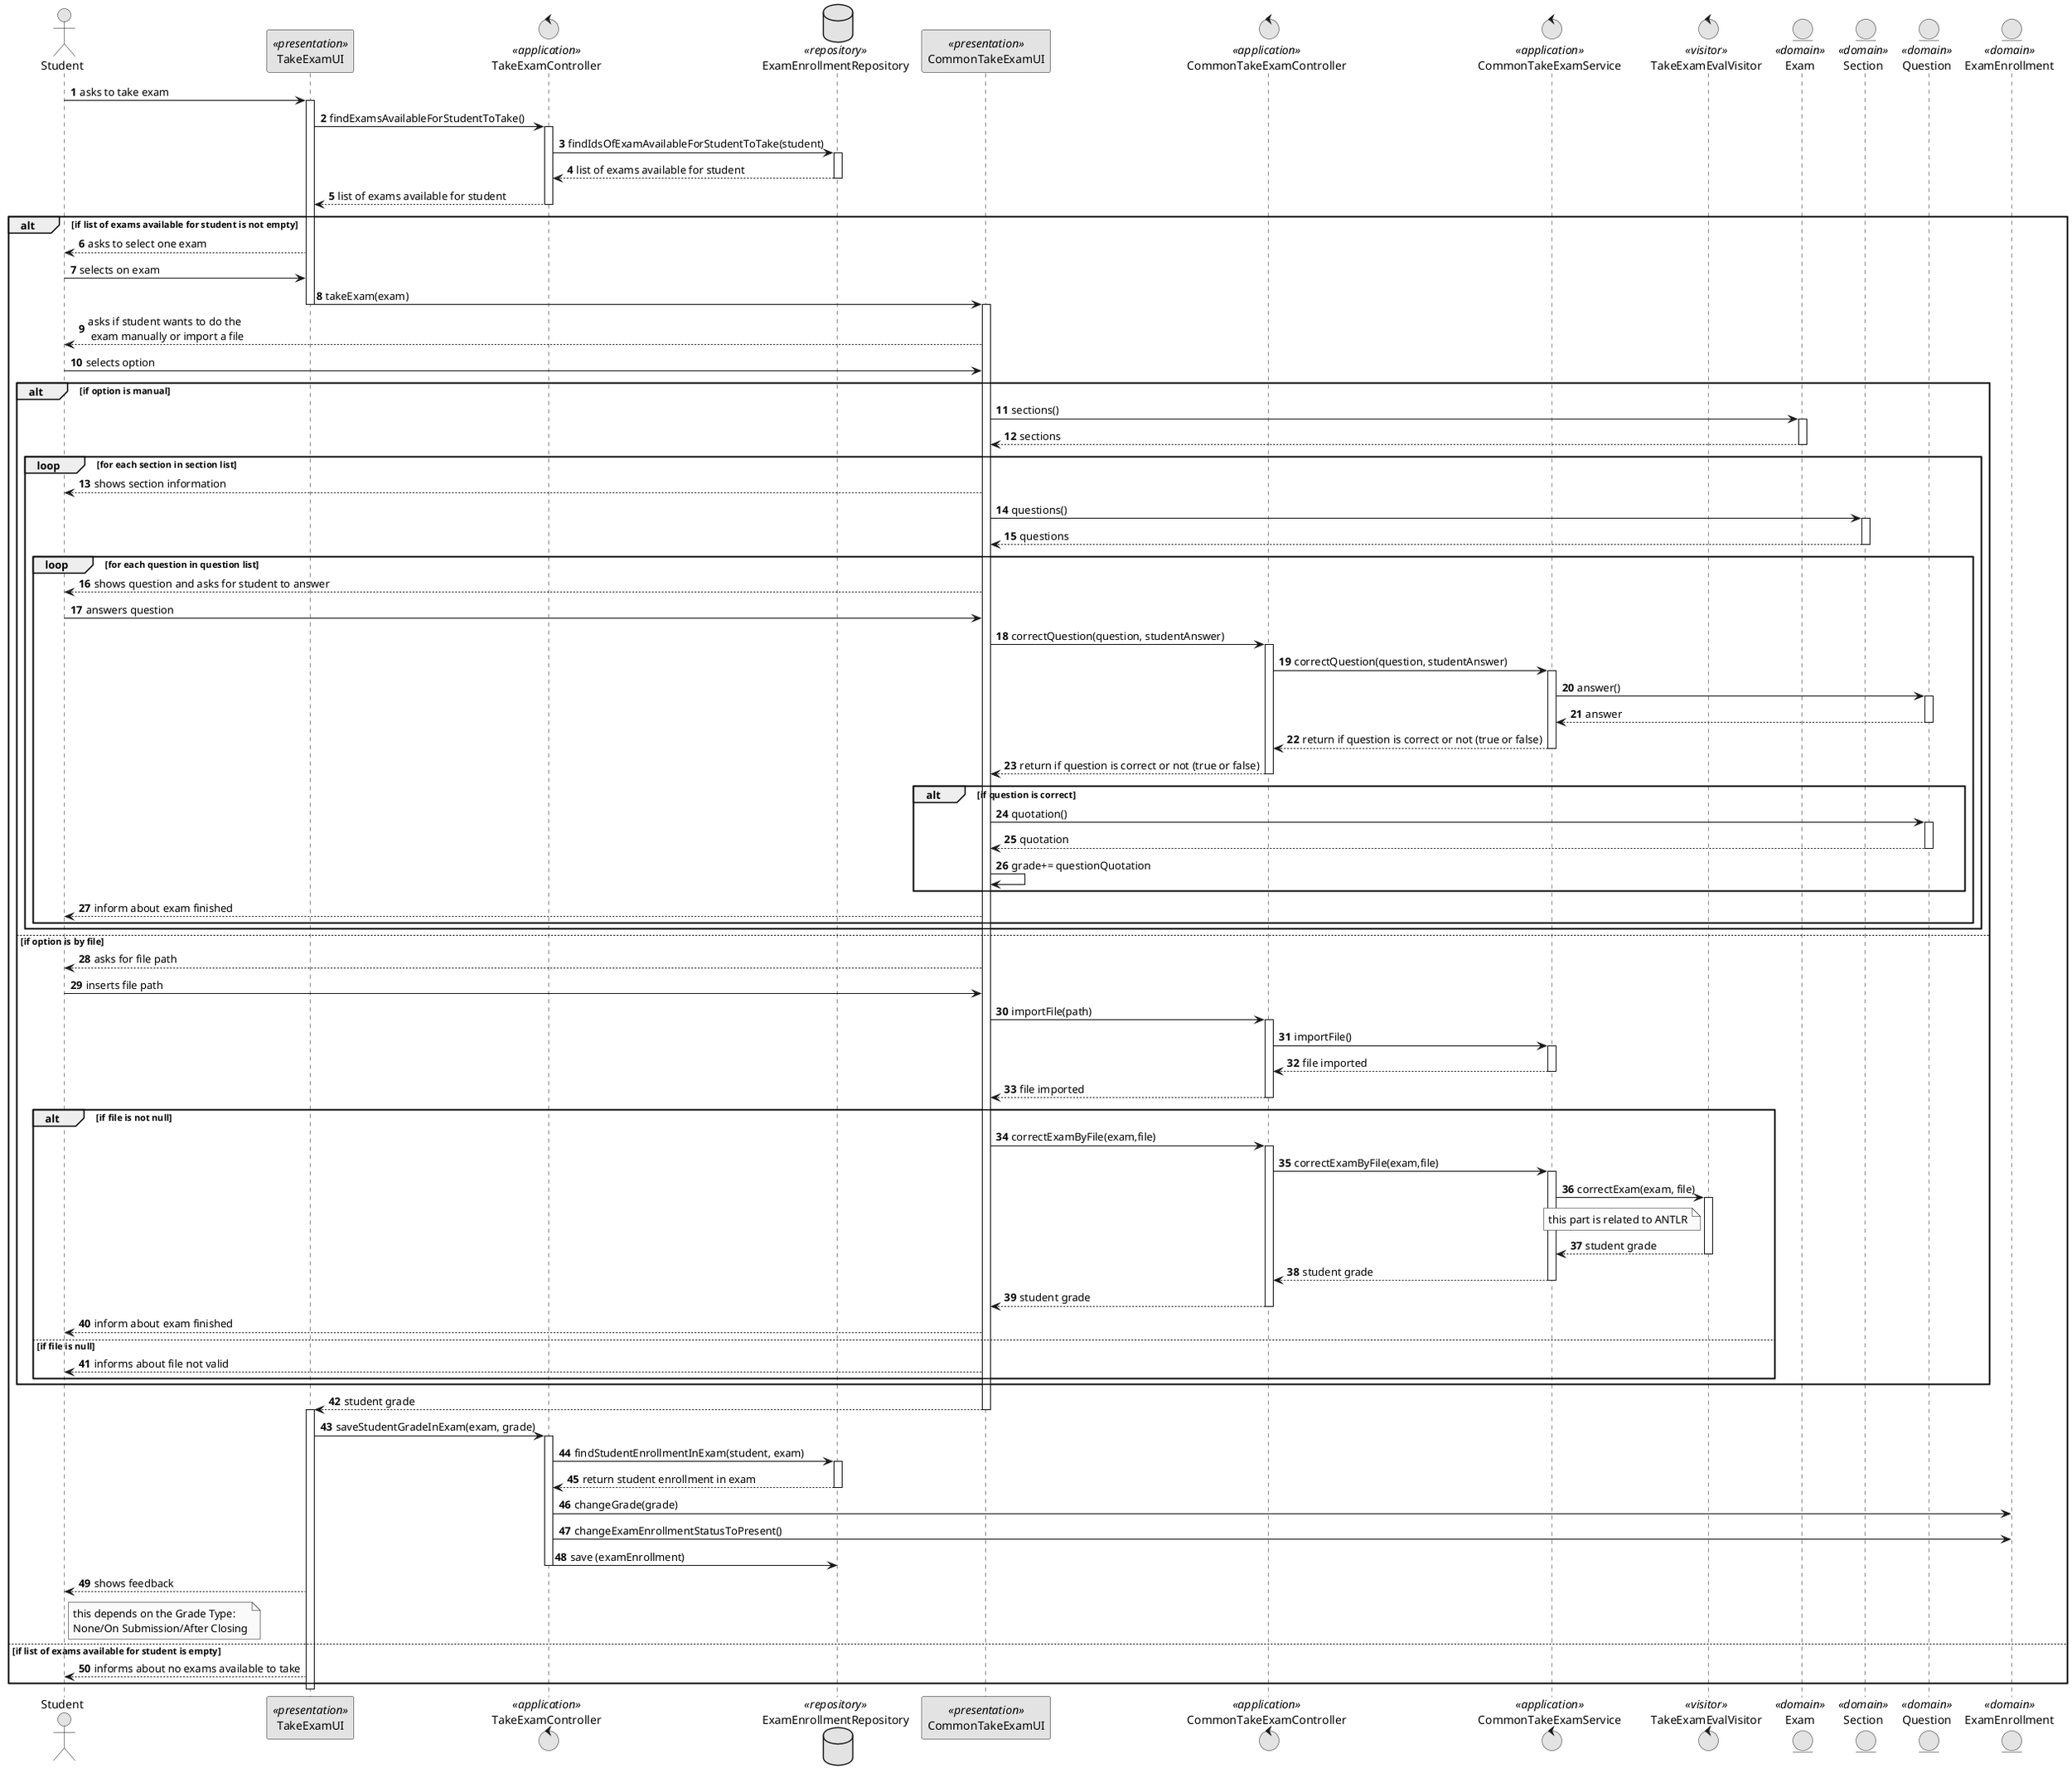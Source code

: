 @startuml
'http://plantuml.com/skinparam.html
skinparam monochrome true
skinparam packageStyle rect
skinparam defaultFontName FG Virgil
skinparam shadowing false
autonumber

actor Student as Actor
participant TakeExamUI as UI <<presentation>>
control TakeExamController as Controller <<application>>
database ExamEnrollmentRepository as ExamEnrollmentRepository <<repository>>
participant CommonTakeExamUI as CommonTakeExamUI <<presentation>>
control CommonTakeExamController as CommonTakeExamController <<application>>
control CommonTakeExamService as CommonTakeExamService <<application>>
control TakeExamEvalVisitor as TakeExamEvalVisitor <<visitor>>
entity Exam as Exam <<domain>>
entity Section as Section <<domain>>
entity Question as Question <<domain>>
entity ExamEnrollment as ExamEnrollment <<domain>>

Actor -> UI : asks to take exam
activate UI
    UI -> Controller : findExamsAvailableForStudentToTake()
    activate Controller
        Controller -> ExamEnrollmentRepository : findIdsOfExamAvailableForStudentToTake(student)
        activate ExamEnrollmentRepository
            ExamEnrollmentRepository --> Controller : list of exams available for student
        deactivate ExamEnrollmentRepository
        Controller --> UI : list of exams available for student
    deactivate Controller

    alt if list of exams available for student is not empty
        UI --> Actor : asks to select one exam
        Actor -> UI : selects on exam
        UI -> CommonTakeExamUI : takeExam(exam)
    deactivate UI
    activate CommonTakeExamUI
        CommonTakeExamUI --> Actor : asks if student wants to do the\n exam manually or import a file
        Actor -> CommonTakeExamUI : selects option
        alt if option is manual
            CommonTakeExamUI -> Exam : sections()
            activate Exam
                Exam --> CommonTakeExamUI : sections
            deactivate Exam
            loop for each section in section list
                CommonTakeExamUI --> Actor : shows section information
                CommonTakeExamUI -> Section : questions()
                activate Section
                    Section --> CommonTakeExamUI : questions
                deactivate Section
                loop for each question in question list
                    CommonTakeExamUI --> Actor : shows question and asks for student to answer
                    Actor -> CommonTakeExamUI : answers question
                    CommonTakeExamUI -> CommonTakeExamController : correctQuestion(question, studentAnswer)
                    activate CommonTakeExamController
                        CommonTakeExamController -> CommonTakeExamService : correctQuestion(question, studentAnswer)
                        activate CommonTakeExamService
                            CommonTakeExamService -> Question : answer()
                            activate Question
                                Question --> CommonTakeExamService : answer
                            deactivate Question
                            CommonTakeExamService --> CommonTakeExamController : return if question is correct or not (true or false)
                        deactivate CommonTakeExamService
                        CommonTakeExamController --> CommonTakeExamUI : return if question is correct or not (true or false)
                    deactivate CommonTakeExamController
                    alt if question is correct
                        CommonTakeExamUI -> Question : quotation()
                        activate Question
                            Question --> CommonTakeExamUI : quotation
                        deactivate Question
                        CommonTakeExamUI -> CommonTakeExamUI : grade+= questionQuotation
                    end
                    CommonTakeExamUI --> Actor : inform about exam finished
                end
            end
        else if option is by file
            CommonTakeExamUI --> Actor : asks for file path
            Actor -> CommonTakeExamUI : inserts file path
            CommonTakeExamUI -> CommonTakeExamController : importFile(path)
            activate CommonTakeExamController
                CommonTakeExamController -> CommonTakeExamService : importFile()
                activate CommonTakeExamService
                    CommonTakeExamService --> CommonTakeExamController : file imported
                deactivate CommonTakeExamService
                CommonTakeExamController --> CommonTakeExamUI : file imported
            deactivate CommonTakeExamController
            alt if file is not null
                CommonTakeExamUI -> CommonTakeExamController : correctExamByFile(exam,file)
                activate CommonTakeExamController
                    CommonTakeExamController -> CommonTakeExamService : correctExamByFile(exam,file)
                    activate CommonTakeExamService
                        CommonTakeExamService -> TakeExamEvalVisitor : correctExam(exam, file)
                        activate TakeExamEvalVisitor
                            note left of TakeExamEvalVisitor : this part is related to ANTLR
                            TakeExamEvalVisitor --> CommonTakeExamService : student grade
                        deactivate TakeExamEvalVisitor
                        CommonTakeExamService --> CommonTakeExamController : student grade
                    deactivate CommonTakeExamService
                    CommonTakeExamController --> CommonTakeExamUI : student grade
                deactivate CommonTakeExamController
                CommonTakeExamUI --> Actor : inform about exam finished
            else if file is null
                CommonTakeExamUI --> Actor : informs about file not valid
            end
        end
        CommonTakeExamUI --> UI : student grade
    deactivate CommonTakeExamUI
    activate UI
    UI -> Controller : saveStudentGradeInExam(exam, grade)
        activate Controller
            Controller -> ExamEnrollmentRepository : findStudentEnrollmentInExam(student, exam)
            activate ExamEnrollmentRepository
                ExamEnrollmentRepository --> Controller : return student enrollment in exam
            deactivate ExamEnrollmentRepository
            Controller -> ExamEnrollment : changeGrade(grade)
            Controller -> ExamEnrollment : changeExamEnrollmentStatusToPresent()
            Controller -> ExamEnrollmentRepository : save (examEnrollment)
        deactivate Controller
        UI --> Actor : shows feedback
        note right of Actor : this depends on the Grade Type:\nNone/On Submission/After Closing
    else if list of exams available for student is empty
        UI --> Actor : informs about no exams available to take
    end
deactivate UI
@enduml